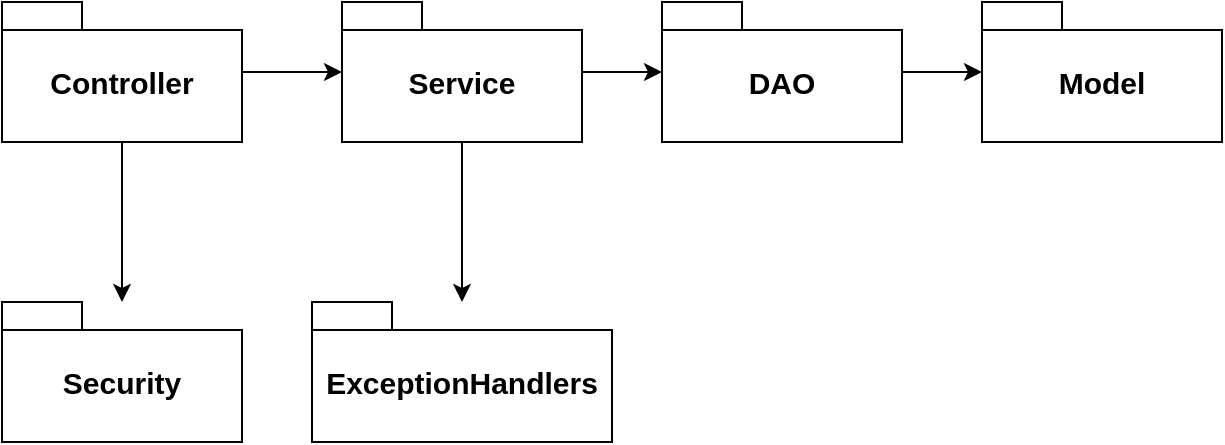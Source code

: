 <mxfile version="22.1.7" type="device">
  <diagram name="Page-1" id="mZqWOOnhlOHiUBLtI3QR">
    <mxGraphModel dx="1049" dy="578" grid="1" gridSize="10" guides="1" tooltips="1" connect="1" arrows="1" fold="1" page="1" pageScale="1" pageWidth="1169" pageHeight="827" math="0" shadow="0">
      <root>
        <mxCell id="0" />
        <mxCell id="1" parent="0" />
        <mxCell id="B-rboqxDgSMU5BNRw3ej-1" value="&lt;font style=&quot;font-size: 15px;&quot;&gt;Controller&lt;/font&gt;" style="shape=folder;fontStyle=1;spacingTop=10;tabWidth=40;tabHeight=14;tabPosition=left;html=1;whiteSpace=wrap;" vertex="1" parent="1">
          <mxGeometry x="340" y="300" width="120" height="70" as="geometry" />
        </mxCell>
        <mxCell id="B-rboqxDgSMU5BNRw3ej-2" value="&lt;font style=&quot;font-size: 15px;&quot;&gt;Model&lt;/font&gt;" style="shape=folder;fontStyle=1;spacingTop=10;tabWidth=40;tabHeight=14;tabPosition=left;html=1;whiteSpace=wrap;" vertex="1" parent="1">
          <mxGeometry x="830" y="300" width="120" height="70" as="geometry" />
        </mxCell>
        <mxCell id="B-rboqxDgSMU5BNRw3ej-3" value="&lt;font style=&quot;font-size: 15px;&quot;&gt;Service&lt;/font&gt;" style="shape=folder;fontStyle=1;spacingTop=10;tabWidth=40;tabHeight=14;tabPosition=left;html=1;whiteSpace=wrap;" vertex="1" parent="1">
          <mxGeometry x="510" y="300" width="120" height="70" as="geometry" />
        </mxCell>
        <mxCell id="B-rboqxDgSMU5BNRw3ej-5" value="&lt;font style=&quot;font-size: 15px;&quot;&gt;DAO&lt;/font&gt;" style="shape=folder;fontStyle=1;spacingTop=10;tabWidth=40;tabHeight=14;tabPosition=left;html=1;whiteSpace=wrap;" vertex="1" parent="1">
          <mxGeometry x="670" y="300" width="120" height="70" as="geometry" />
        </mxCell>
        <mxCell id="B-rboqxDgSMU5BNRw3ej-6" value="&lt;font style=&quot;font-size: 15px;&quot;&gt;ExceptionHandlers&lt;/font&gt;" style="shape=folder;fontStyle=1;spacingTop=10;tabWidth=40;tabHeight=14;tabPosition=left;html=1;whiteSpace=wrap;" vertex="1" parent="1">
          <mxGeometry x="495" y="450" width="150" height="70" as="geometry" />
        </mxCell>
        <mxCell id="B-rboqxDgSMU5BNRw3ej-7" value="&lt;font style=&quot;font-size: 15px;&quot;&gt;Security&lt;/font&gt;" style="shape=folder;fontStyle=1;spacingTop=10;tabWidth=40;tabHeight=14;tabPosition=left;html=1;whiteSpace=wrap;" vertex="1" parent="1">
          <mxGeometry x="340" y="450" width="120" height="70" as="geometry" />
        </mxCell>
        <mxCell id="B-rboqxDgSMU5BNRw3ej-13" value="" style="endArrow=classic;html=1;rounded=0;" edge="1" parent="1" source="B-rboqxDgSMU5BNRw3ej-1" target="B-rboqxDgSMU5BNRw3ej-3">
          <mxGeometry width="50" height="50" relative="1" as="geometry">
            <mxPoint x="550" y="400" as="sourcePoint" />
            <mxPoint x="600" y="350" as="targetPoint" />
          </mxGeometry>
        </mxCell>
        <mxCell id="B-rboqxDgSMU5BNRw3ej-14" value="" style="endArrow=classic;html=1;rounded=0;" edge="1" parent="1" source="B-rboqxDgSMU5BNRw3ej-3" target="B-rboqxDgSMU5BNRw3ej-5">
          <mxGeometry width="50" height="50" relative="1" as="geometry">
            <mxPoint x="620" y="413" as="sourcePoint" />
            <mxPoint x="670" y="413" as="targetPoint" />
          </mxGeometry>
        </mxCell>
        <mxCell id="B-rboqxDgSMU5BNRw3ej-15" value="" style="endArrow=classic;html=1;rounded=0;" edge="1" parent="1" source="B-rboqxDgSMU5BNRw3ej-5" target="B-rboqxDgSMU5BNRw3ej-2">
          <mxGeometry width="50" height="50" relative="1" as="geometry">
            <mxPoint x="660" y="430" as="sourcePoint" />
            <mxPoint x="700" y="430" as="targetPoint" />
          </mxGeometry>
        </mxCell>
        <mxCell id="B-rboqxDgSMU5BNRw3ej-16" value="" style="endArrow=classic;html=1;rounded=0;" edge="1" parent="1" source="B-rboqxDgSMU5BNRw3ej-3" target="B-rboqxDgSMU5BNRw3ej-6">
          <mxGeometry width="50" height="50" relative="1" as="geometry">
            <mxPoint x="550" y="400" as="sourcePoint" />
            <mxPoint x="590" y="400" as="targetPoint" />
          </mxGeometry>
        </mxCell>
        <mxCell id="B-rboqxDgSMU5BNRw3ej-17" value="" style="endArrow=classic;html=1;rounded=0;" edge="1" parent="1" source="B-rboqxDgSMU5BNRw3ej-1" target="B-rboqxDgSMU5BNRw3ej-7">
          <mxGeometry width="50" height="50" relative="1" as="geometry">
            <mxPoint x="430" y="380" as="sourcePoint" />
            <mxPoint x="430" y="460" as="targetPoint" />
          </mxGeometry>
        </mxCell>
      </root>
    </mxGraphModel>
  </diagram>
</mxfile>
